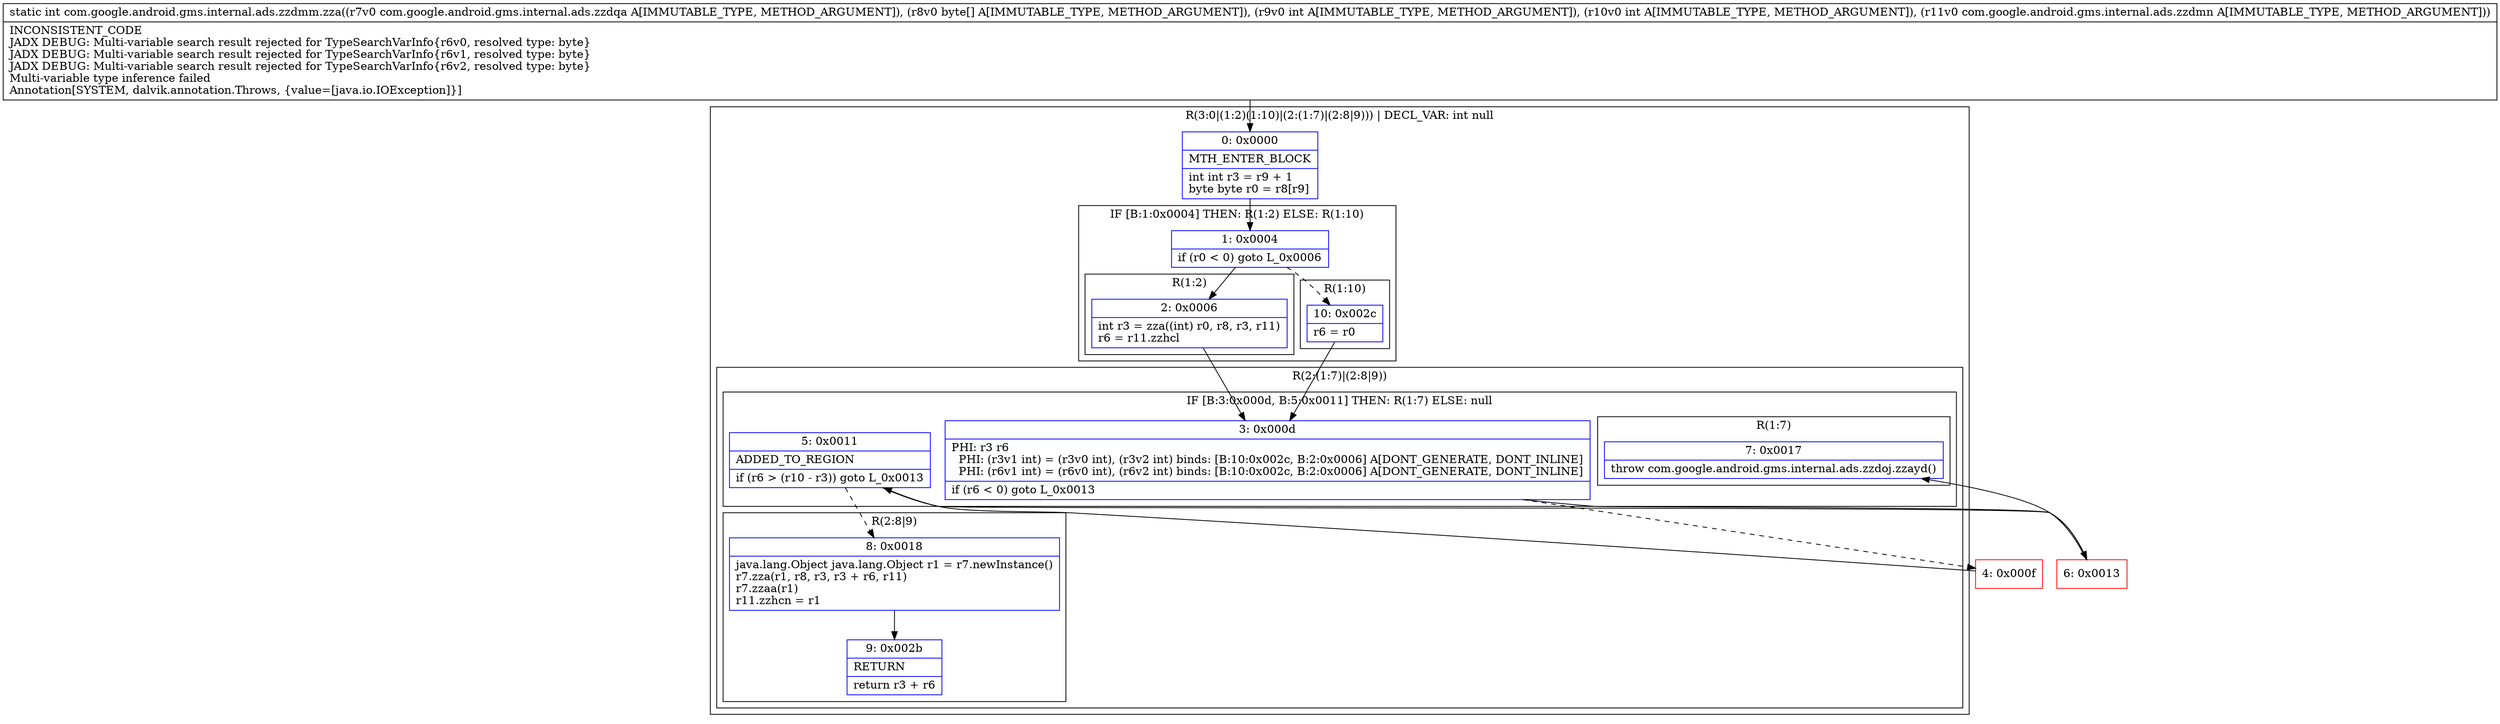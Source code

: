 digraph "CFG forcom.google.android.gms.internal.ads.zzdmm.zza(Lcom\/google\/android\/gms\/internal\/ads\/zzdqa;[BIILcom\/google\/android\/gms\/internal\/ads\/zzdmn;)I" {
subgraph cluster_Region_2049642922 {
label = "R(3:0|(1:2)(1:10)|(2:(1:7)|(2:8|9))) | DECL_VAR: int null\l";
node [shape=record,color=blue];
Node_0 [shape=record,label="{0\:\ 0x0000|MTH_ENTER_BLOCK\l|int int r3 = r9 + 1\lbyte byte r0 = r8[r9]\l}"];
subgraph cluster_IfRegion_1028645346 {
label = "IF [B:1:0x0004] THEN: R(1:2) ELSE: R(1:10)";
node [shape=record,color=blue];
Node_1 [shape=record,label="{1\:\ 0x0004|if (r0 \< 0) goto L_0x0006\l}"];
subgraph cluster_Region_2004475868 {
label = "R(1:2)";
node [shape=record,color=blue];
Node_2 [shape=record,label="{2\:\ 0x0006|int r3 = zza((int) r0, r8, r3, r11)\lr6 = r11.zzhcl\l}"];
}
subgraph cluster_Region_82923176 {
label = "R(1:10)";
node [shape=record,color=blue];
Node_10 [shape=record,label="{10\:\ 0x002c|r6 = r0\l}"];
}
}
subgraph cluster_Region_1552166675 {
label = "R(2:(1:7)|(2:8|9))";
node [shape=record,color=blue];
subgraph cluster_IfRegion_672687698 {
label = "IF [B:3:0x000d, B:5:0x0011] THEN: R(1:7) ELSE: null";
node [shape=record,color=blue];
Node_3 [shape=record,label="{3\:\ 0x000d|PHI: r3 r6 \l  PHI: (r3v1 int) = (r3v0 int), (r3v2 int) binds: [B:10:0x002c, B:2:0x0006] A[DONT_GENERATE, DONT_INLINE]\l  PHI: (r6v1 int) = (r6v0 int), (r6v2 int) binds: [B:10:0x002c, B:2:0x0006] A[DONT_GENERATE, DONT_INLINE]\l|if (r6 \< 0) goto L_0x0013\l}"];
Node_5 [shape=record,label="{5\:\ 0x0011|ADDED_TO_REGION\l|if (r6 \> (r10 \- r3)) goto L_0x0013\l}"];
subgraph cluster_Region_380924002 {
label = "R(1:7)";
node [shape=record,color=blue];
Node_7 [shape=record,label="{7\:\ 0x0017|throw com.google.android.gms.internal.ads.zzdoj.zzayd()\l}"];
}
}
subgraph cluster_Region_525010400 {
label = "R(2:8|9)";
node [shape=record,color=blue];
Node_8 [shape=record,label="{8\:\ 0x0018|java.lang.Object java.lang.Object r1 = r7.newInstance()\lr7.zza(r1, r8, r3, r3 + r6, r11)\lr7.zzaa(r1)\lr11.zzhcn = r1\l}"];
Node_9 [shape=record,label="{9\:\ 0x002b|RETURN\l|return r3 + r6\l}"];
}
}
}
Node_4 [shape=record,color=red,label="{4\:\ 0x000f}"];
Node_6 [shape=record,color=red,label="{6\:\ 0x0013}"];
MethodNode[shape=record,label="{static int com.google.android.gms.internal.ads.zzdmm.zza((r7v0 com.google.android.gms.internal.ads.zzdqa A[IMMUTABLE_TYPE, METHOD_ARGUMENT]), (r8v0 byte[] A[IMMUTABLE_TYPE, METHOD_ARGUMENT]), (r9v0 int A[IMMUTABLE_TYPE, METHOD_ARGUMENT]), (r10v0 int A[IMMUTABLE_TYPE, METHOD_ARGUMENT]), (r11v0 com.google.android.gms.internal.ads.zzdmn A[IMMUTABLE_TYPE, METHOD_ARGUMENT]))  | INCONSISTENT_CODE\lJADX DEBUG: Multi\-variable search result rejected for TypeSearchVarInfo\{r6v0, resolved type: byte\}\lJADX DEBUG: Multi\-variable search result rejected for TypeSearchVarInfo\{r6v1, resolved type: byte\}\lJADX DEBUG: Multi\-variable search result rejected for TypeSearchVarInfo\{r6v2, resolved type: byte\}\lMulti\-variable type inference failed\lAnnotation[SYSTEM, dalvik.annotation.Throws, \{value=[java.io.IOException]\}]\l}"];
MethodNode -> Node_0;
Node_0 -> Node_1;
Node_1 -> Node_2;
Node_1 -> Node_10[style=dashed];
Node_2 -> Node_3;
Node_10 -> Node_3;
Node_3 -> Node_4[style=dashed];
Node_3 -> Node_6;
Node_5 -> Node_6;
Node_5 -> Node_8[style=dashed];
Node_8 -> Node_9;
Node_4 -> Node_5;
Node_6 -> Node_7;
}


